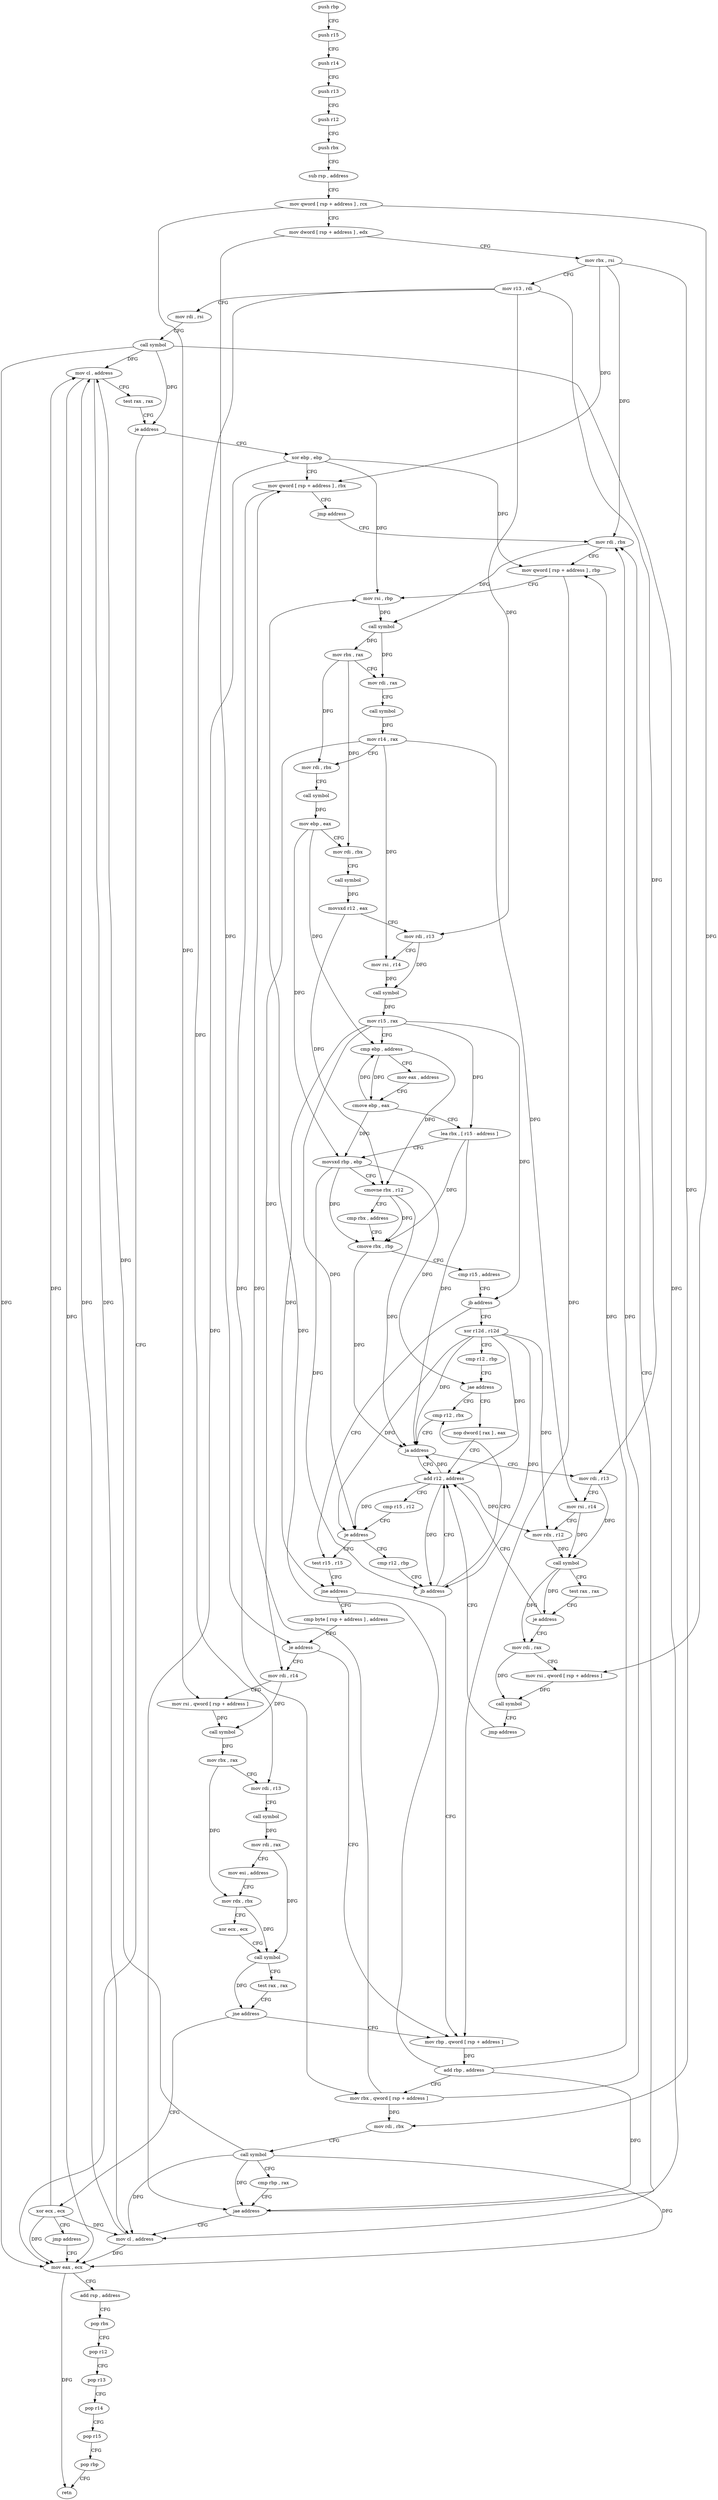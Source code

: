 digraph "func" {
"97776" [label = "push rbp" ]
"97777" [label = "push r15" ]
"97779" [label = "push r14" ]
"97781" [label = "push r13" ]
"97783" [label = "push r12" ]
"97785" [label = "push rbx" ]
"97786" [label = "sub rsp , address" ]
"97790" [label = "mov qword [ rsp + address ] , rcx" ]
"97795" [label = "mov dword [ rsp + address ] , edx" ]
"97799" [label = "mov rbx , rsi" ]
"97802" [label = "mov r13 , rdi" ]
"97805" [label = "mov rdi , rsi" ]
"97808" [label = "call symbol" ]
"97813" [label = "mov cl , address" ]
"97815" [label = "test rax , rax" ]
"97818" [label = "je address" ]
"98125" [label = "mov eax , ecx" ]
"97824" [label = "xor ebp , ebp" ]
"98127" [label = "add rsp , address" ]
"98131" [label = "pop rbx" ]
"98132" [label = "pop r12" ]
"98134" [label = "pop r13" ]
"98136" [label = "pop r14" ]
"98138" [label = "pop r15" ]
"98140" [label = "pop rbp" ]
"98141" [label = "retn" ]
"97826" [label = "mov qword [ rsp + address ] , rbx" ]
"97831" [label = "jmp address" ]
"97871" [label = "mov rdi , rbx" ]
"97874" [label = "mov qword [ rsp + address ] , rbp" ]
"97879" [label = "mov rsi , rbp" ]
"97882" [label = "call symbol" ]
"97887" [label = "mov rbx , rax" ]
"97890" [label = "mov rdi , rax" ]
"97893" [label = "call symbol" ]
"97898" [label = "mov r14 , rax" ]
"97901" [label = "mov rdi , rbx" ]
"97904" [label = "call symbol" ]
"97909" [label = "mov ebp , eax" ]
"97911" [label = "mov rdi , rbx" ]
"97914" [label = "call symbol" ]
"97919" [label = "movsxd r12 , eax" ]
"97922" [label = "mov rdi , r13" ]
"97925" [label = "mov rsi , r14" ]
"97928" [label = "call symbol" ]
"97933" [label = "mov r15 , rax" ]
"97936" [label = "cmp ebp , address" ]
"97939" [label = "mov eax , address" ]
"97944" [label = "cmove ebp , eax" ]
"97947" [label = "lea rbx , [ r15 - address ]" ]
"97951" [label = "movsxd rbp , ebp" ]
"97954" [label = "cmovne rbx , r12" ]
"97958" [label = "cmp rbx , address" ]
"97962" [label = "cmove rbx , rbp" ]
"97966" [label = "cmp r15 , address" ]
"97970" [label = "jb address" ]
"98048" [label = "test r15 , r15" ]
"97972" [label = "xor r12d , r12d" ]
"98051" [label = "jne address" ]
"97840" [label = "mov rbp , qword [ rsp + address ]" ]
"98057" [label = "cmp byte [ rsp + address ] , address" ]
"97975" [label = "cmp r12 , rbp" ]
"97978" [label = "jae address" ]
"97998" [label = "cmp r12 , rbx" ]
"97980" [label = "nop dword [ rax ] , eax" ]
"97845" [label = "add rbp , address" ]
"97849" [label = "mov rbx , qword [ rsp + address ]" ]
"97854" [label = "mov rdi , rbx" ]
"97857" [label = "call symbol" ]
"97862" [label = "cmp rbp , rax" ]
"97865" [label = "jae address" ]
"98123" [label = "mov cl , address" ]
"98062" [label = "je address" ]
"98068" [label = "mov rdi , r14" ]
"98001" [label = "ja address" ]
"97984" [label = "add r12 , address" ]
"98003" [label = "mov rdi , r13" ]
"98071" [label = "mov rsi , qword [ rsp + address ]" ]
"98076" [label = "call symbol" ]
"98081" [label = "mov rbx , rax" ]
"98084" [label = "mov rdi , r13" ]
"98087" [label = "call symbol" ]
"98092" [label = "mov rdi , rax" ]
"98095" [label = "mov esi , address" ]
"98100" [label = "mov rdx , rbx" ]
"98103" [label = "xor ecx , ecx" ]
"98105" [label = "call symbol" ]
"98110" [label = "test rax , rax" ]
"98113" [label = "jne address" ]
"98119" [label = "xor ecx , ecx" ]
"97988" [label = "cmp r15 , r12" ]
"97991" [label = "je address" ]
"97993" [label = "cmp r12 , rbp" ]
"98006" [label = "mov rsi , r14" ]
"98009" [label = "mov rdx , r12" ]
"98012" [label = "call symbol" ]
"98017" [label = "test rax , rax" ]
"98020" [label = "je address" ]
"98022" [label = "mov rdi , rax" ]
"97996" [label = "jb address" ]
"98121" [label = "jmp address" ]
"98025" [label = "mov rsi , qword [ rsp + address ]" ]
"98030" [label = "call symbol" ]
"98035" [label = "jmp address" ]
"97776" -> "97777" [ label = "CFG" ]
"97777" -> "97779" [ label = "CFG" ]
"97779" -> "97781" [ label = "CFG" ]
"97781" -> "97783" [ label = "CFG" ]
"97783" -> "97785" [ label = "CFG" ]
"97785" -> "97786" [ label = "CFG" ]
"97786" -> "97790" [ label = "CFG" ]
"97790" -> "97795" [ label = "CFG" ]
"97790" -> "98071" [ label = "DFG" ]
"97790" -> "98025" [ label = "DFG" ]
"97795" -> "97799" [ label = "CFG" ]
"97795" -> "98062" [ label = "DFG" ]
"97799" -> "97802" [ label = "CFG" ]
"97799" -> "97826" [ label = "DFG" ]
"97799" -> "97871" [ label = "DFG" ]
"97799" -> "97854" [ label = "DFG" ]
"97802" -> "97805" [ label = "CFG" ]
"97802" -> "97922" [ label = "DFG" ]
"97802" -> "98084" [ label = "DFG" ]
"97802" -> "98003" [ label = "DFG" ]
"97805" -> "97808" [ label = "CFG" ]
"97808" -> "97813" [ label = "DFG" ]
"97808" -> "97818" [ label = "DFG" ]
"97808" -> "98125" [ label = "DFG" ]
"97808" -> "98123" [ label = "DFG" ]
"97813" -> "97815" [ label = "CFG" ]
"97813" -> "98125" [ label = "DFG" ]
"97813" -> "98123" [ label = "DFG" ]
"97815" -> "97818" [ label = "CFG" ]
"97818" -> "98125" [ label = "CFG" ]
"97818" -> "97824" [ label = "CFG" ]
"98125" -> "98127" [ label = "CFG" ]
"98125" -> "98141" [ label = "DFG" ]
"97824" -> "97826" [ label = "CFG" ]
"97824" -> "97874" [ label = "DFG" ]
"97824" -> "97879" [ label = "DFG" ]
"97824" -> "97865" [ label = "DFG" ]
"98127" -> "98131" [ label = "CFG" ]
"98131" -> "98132" [ label = "CFG" ]
"98132" -> "98134" [ label = "CFG" ]
"98134" -> "98136" [ label = "CFG" ]
"98136" -> "98138" [ label = "CFG" ]
"98138" -> "98140" [ label = "CFG" ]
"98140" -> "98141" [ label = "CFG" ]
"97826" -> "97831" [ label = "CFG" ]
"97826" -> "97849" [ label = "DFG" ]
"97831" -> "97871" [ label = "CFG" ]
"97871" -> "97874" [ label = "CFG" ]
"97871" -> "97882" [ label = "DFG" ]
"97874" -> "97879" [ label = "CFG" ]
"97874" -> "97840" [ label = "DFG" ]
"97879" -> "97882" [ label = "DFG" ]
"97882" -> "97887" [ label = "DFG" ]
"97882" -> "97890" [ label = "DFG" ]
"97887" -> "97890" [ label = "CFG" ]
"97887" -> "97901" [ label = "DFG" ]
"97887" -> "97911" [ label = "DFG" ]
"97890" -> "97893" [ label = "CFG" ]
"97893" -> "97898" [ label = "DFG" ]
"97898" -> "97901" [ label = "CFG" ]
"97898" -> "97925" [ label = "DFG" ]
"97898" -> "98068" [ label = "DFG" ]
"97898" -> "98006" [ label = "DFG" ]
"97901" -> "97904" [ label = "CFG" ]
"97904" -> "97909" [ label = "DFG" ]
"97909" -> "97911" [ label = "CFG" ]
"97909" -> "97936" [ label = "DFG" ]
"97909" -> "97951" [ label = "DFG" ]
"97911" -> "97914" [ label = "CFG" ]
"97914" -> "97919" [ label = "DFG" ]
"97919" -> "97922" [ label = "CFG" ]
"97919" -> "97954" [ label = "DFG" ]
"97922" -> "97925" [ label = "CFG" ]
"97922" -> "97928" [ label = "DFG" ]
"97925" -> "97928" [ label = "DFG" ]
"97928" -> "97933" [ label = "DFG" ]
"97933" -> "97936" [ label = "CFG" ]
"97933" -> "97947" [ label = "DFG" ]
"97933" -> "97970" [ label = "DFG" ]
"97933" -> "98051" [ label = "DFG" ]
"97933" -> "97991" [ label = "DFG" ]
"97936" -> "97939" [ label = "CFG" ]
"97936" -> "97944" [ label = "DFG" ]
"97936" -> "97954" [ label = "DFG" ]
"97939" -> "97944" [ label = "CFG" ]
"97944" -> "97947" [ label = "CFG" ]
"97944" -> "97936" [ label = "DFG" ]
"97944" -> "97951" [ label = "DFG" ]
"97947" -> "97951" [ label = "CFG" ]
"97947" -> "97962" [ label = "DFG" ]
"97947" -> "98001" [ label = "DFG" ]
"97951" -> "97954" [ label = "CFG" ]
"97951" -> "97962" [ label = "DFG" ]
"97951" -> "97978" [ label = "DFG" ]
"97951" -> "97996" [ label = "DFG" ]
"97954" -> "97958" [ label = "CFG" ]
"97954" -> "97962" [ label = "DFG" ]
"97954" -> "98001" [ label = "DFG" ]
"97958" -> "97962" [ label = "CFG" ]
"97962" -> "97966" [ label = "CFG" ]
"97962" -> "98001" [ label = "DFG" ]
"97966" -> "97970" [ label = "CFG" ]
"97970" -> "98048" [ label = "CFG" ]
"97970" -> "97972" [ label = "CFG" ]
"98048" -> "98051" [ label = "CFG" ]
"97972" -> "97975" [ label = "CFG" ]
"97972" -> "98001" [ label = "DFG" ]
"97972" -> "97984" [ label = "DFG" ]
"97972" -> "97991" [ label = "DFG" ]
"97972" -> "98009" [ label = "DFG" ]
"97972" -> "97996" [ label = "DFG" ]
"98051" -> "97840" [ label = "CFG" ]
"98051" -> "98057" [ label = "CFG" ]
"97840" -> "97845" [ label = "DFG" ]
"98057" -> "98062" [ label = "CFG" ]
"97975" -> "97978" [ label = "CFG" ]
"97978" -> "97998" [ label = "CFG" ]
"97978" -> "97980" [ label = "CFG" ]
"97998" -> "98001" [ label = "CFG" ]
"97980" -> "97984" [ label = "CFG" ]
"97845" -> "97849" [ label = "CFG" ]
"97845" -> "97874" [ label = "DFG" ]
"97845" -> "97879" [ label = "DFG" ]
"97845" -> "97865" [ label = "DFG" ]
"97849" -> "97854" [ label = "DFG" ]
"97849" -> "97826" [ label = "DFG" ]
"97849" -> "97871" [ label = "DFG" ]
"97854" -> "97857" [ label = "CFG" ]
"97857" -> "97862" [ label = "CFG" ]
"97857" -> "97813" [ label = "DFG" ]
"97857" -> "98125" [ label = "DFG" ]
"97857" -> "97865" [ label = "DFG" ]
"97857" -> "98123" [ label = "DFG" ]
"97862" -> "97865" [ label = "CFG" ]
"97865" -> "98123" [ label = "CFG" ]
"97865" -> "97871" [ label = "CFG" ]
"98123" -> "98125" [ label = "DFG" ]
"98123" -> "97813" [ label = "DFG" ]
"98062" -> "97840" [ label = "CFG" ]
"98062" -> "98068" [ label = "CFG" ]
"98068" -> "98071" [ label = "CFG" ]
"98068" -> "98076" [ label = "DFG" ]
"98001" -> "97984" [ label = "CFG" ]
"98001" -> "98003" [ label = "CFG" ]
"97984" -> "97988" [ label = "CFG" ]
"97984" -> "98001" [ label = "DFG" ]
"97984" -> "97991" [ label = "DFG" ]
"97984" -> "98009" [ label = "DFG" ]
"97984" -> "97996" [ label = "DFG" ]
"98003" -> "98006" [ label = "CFG" ]
"98003" -> "98012" [ label = "DFG" ]
"98071" -> "98076" [ label = "DFG" ]
"98076" -> "98081" [ label = "DFG" ]
"98081" -> "98084" [ label = "CFG" ]
"98081" -> "98100" [ label = "DFG" ]
"98084" -> "98087" [ label = "CFG" ]
"98087" -> "98092" [ label = "DFG" ]
"98092" -> "98095" [ label = "CFG" ]
"98092" -> "98105" [ label = "DFG" ]
"98095" -> "98100" [ label = "CFG" ]
"98100" -> "98103" [ label = "CFG" ]
"98100" -> "98105" [ label = "DFG" ]
"98103" -> "98105" [ label = "CFG" ]
"98105" -> "98110" [ label = "CFG" ]
"98105" -> "98113" [ label = "DFG" ]
"98110" -> "98113" [ label = "CFG" ]
"98113" -> "97840" [ label = "CFG" ]
"98113" -> "98119" [ label = "CFG" ]
"98119" -> "98121" [ label = "CFG" ]
"98119" -> "97813" [ label = "DFG" ]
"98119" -> "98125" [ label = "DFG" ]
"98119" -> "98123" [ label = "DFG" ]
"97988" -> "97991" [ label = "CFG" ]
"97991" -> "98048" [ label = "CFG" ]
"97991" -> "97993" [ label = "CFG" ]
"97993" -> "97996" [ label = "CFG" ]
"98006" -> "98009" [ label = "CFG" ]
"98006" -> "98012" [ label = "DFG" ]
"98009" -> "98012" [ label = "DFG" ]
"98012" -> "98017" [ label = "CFG" ]
"98012" -> "98020" [ label = "DFG" ]
"98012" -> "98022" [ label = "DFG" ]
"98017" -> "98020" [ label = "CFG" ]
"98020" -> "97984" [ label = "CFG" ]
"98020" -> "98022" [ label = "CFG" ]
"98022" -> "98025" [ label = "CFG" ]
"98022" -> "98030" [ label = "DFG" ]
"97996" -> "97984" [ label = "CFG" ]
"97996" -> "97998" [ label = "CFG" ]
"98121" -> "98125" [ label = "CFG" ]
"98025" -> "98030" [ label = "DFG" ]
"98030" -> "98035" [ label = "CFG" ]
"98035" -> "97984" [ label = "CFG" ]
}
